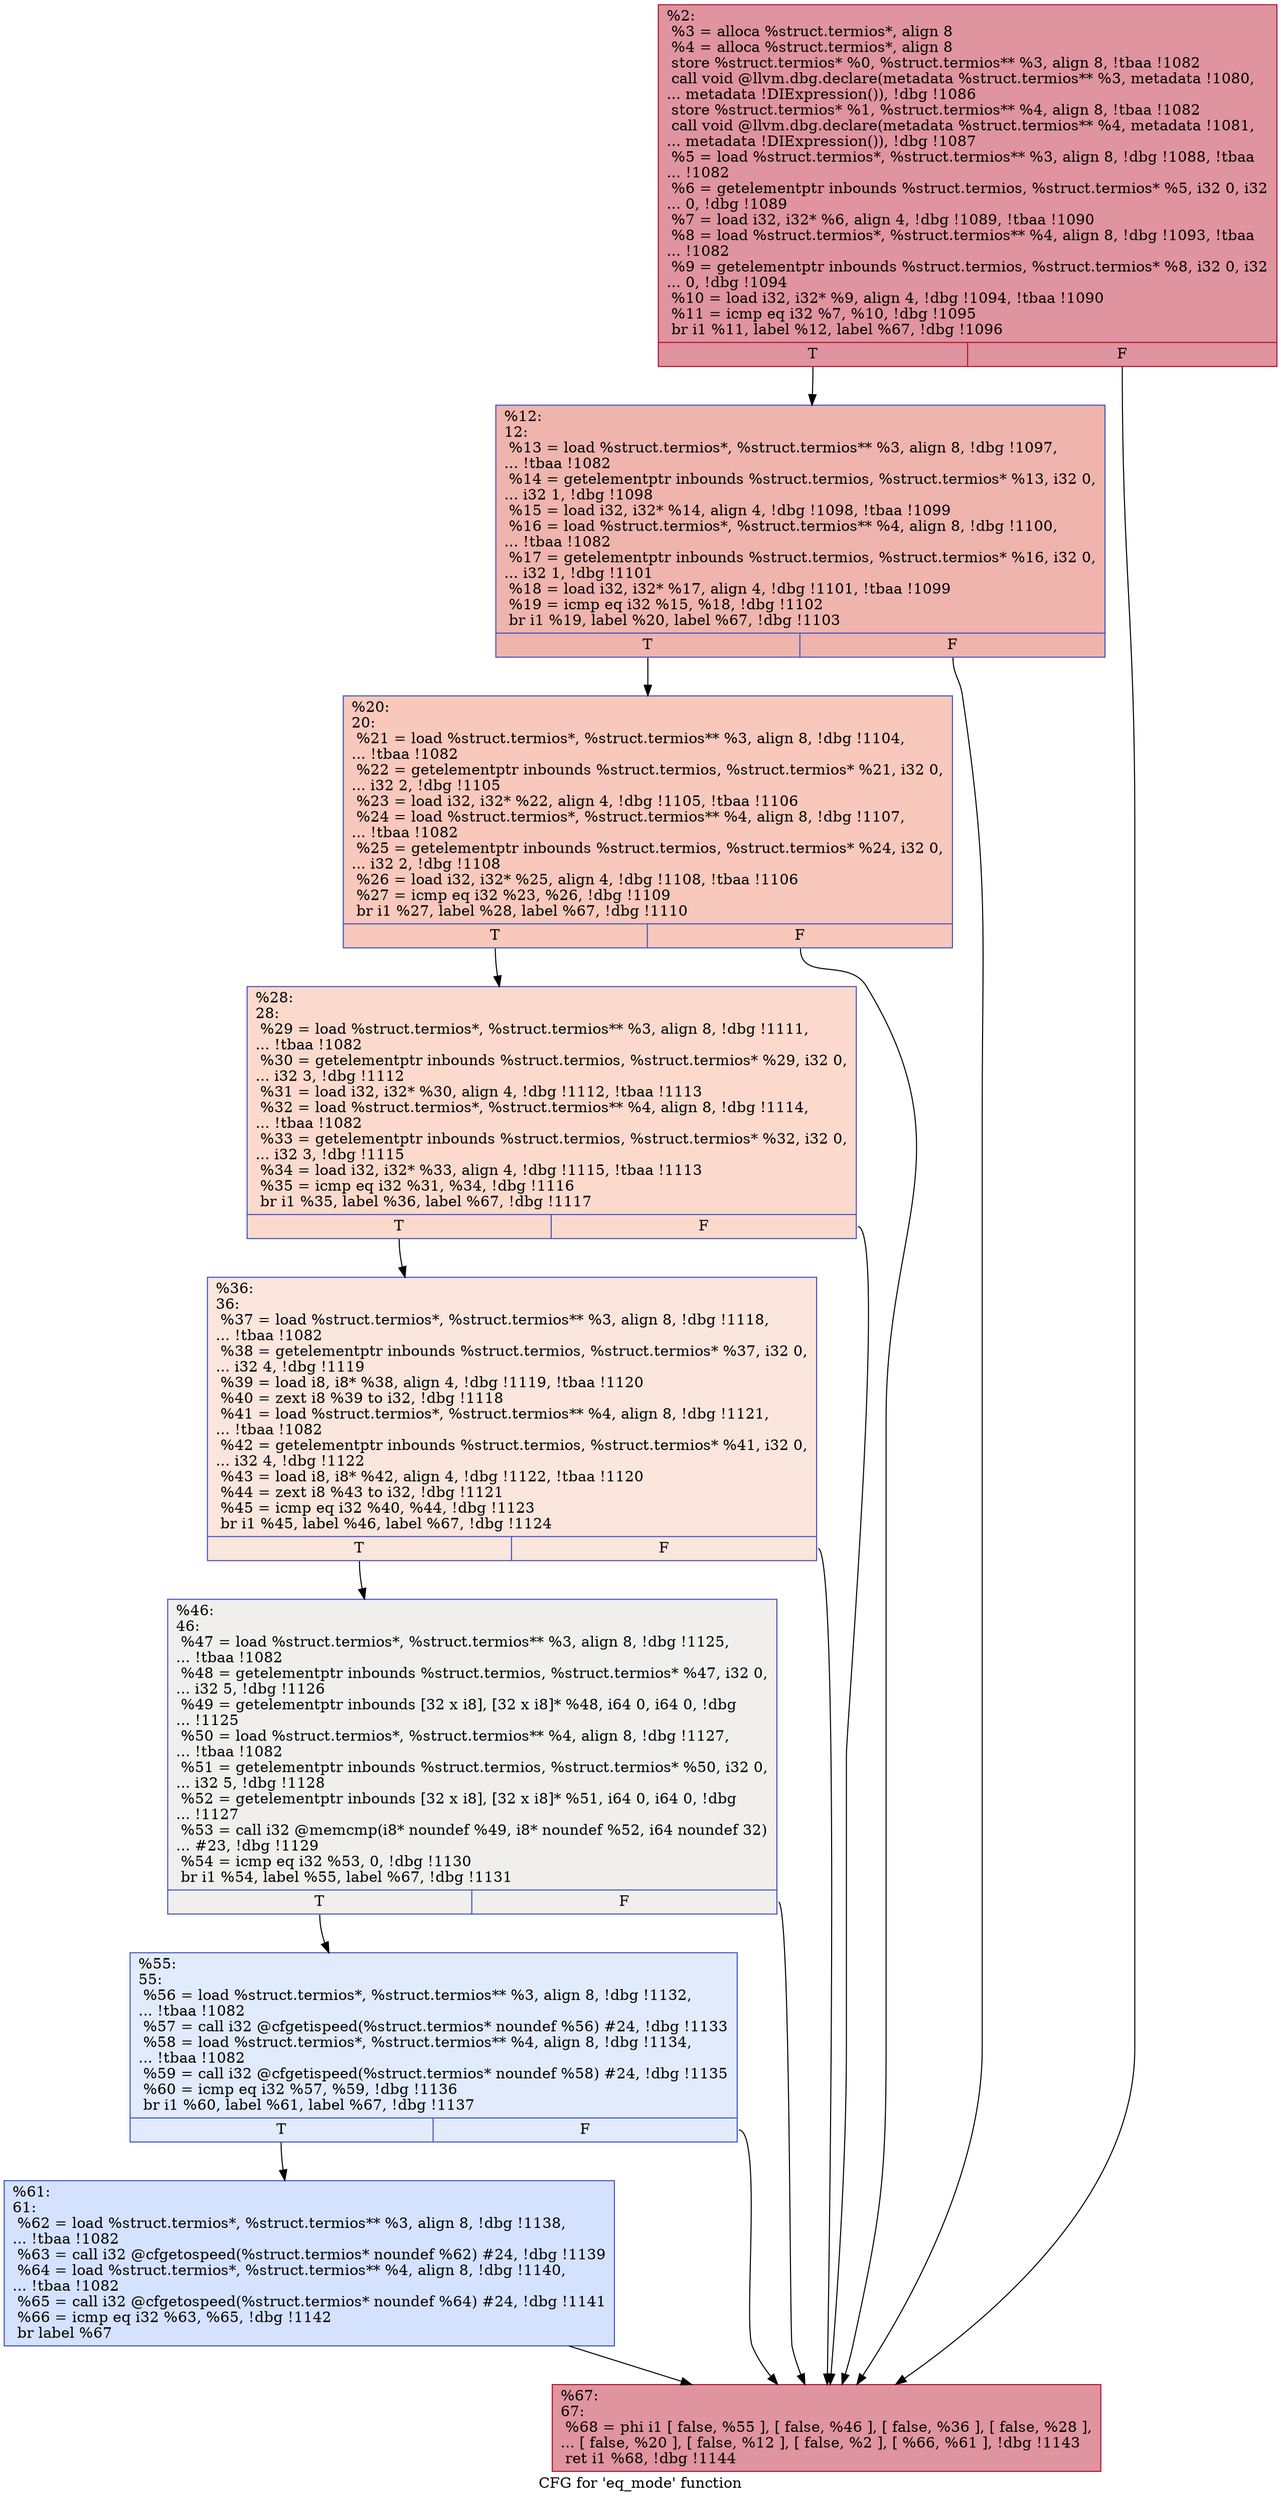 digraph "CFG for 'eq_mode' function" {
	label="CFG for 'eq_mode' function";

	Node0x1655cd0 [shape=record,color="#b70d28ff", style=filled, fillcolor="#b70d2870",label="{%2:\l  %3 = alloca %struct.termios*, align 8\l  %4 = alloca %struct.termios*, align 8\l  store %struct.termios* %0, %struct.termios** %3, align 8, !tbaa !1082\l  call void @llvm.dbg.declare(metadata %struct.termios** %3, metadata !1080,\l... metadata !DIExpression()), !dbg !1086\l  store %struct.termios* %1, %struct.termios** %4, align 8, !tbaa !1082\l  call void @llvm.dbg.declare(metadata %struct.termios** %4, metadata !1081,\l... metadata !DIExpression()), !dbg !1087\l  %5 = load %struct.termios*, %struct.termios** %3, align 8, !dbg !1088, !tbaa\l... !1082\l  %6 = getelementptr inbounds %struct.termios, %struct.termios* %5, i32 0, i32\l... 0, !dbg !1089\l  %7 = load i32, i32* %6, align 4, !dbg !1089, !tbaa !1090\l  %8 = load %struct.termios*, %struct.termios** %4, align 8, !dbg !1093, !tbaa\l... !1082\l  %9 = getelementptr inbounds %struct.termios, %struct.termios* %8, i32 0, i32\l... 0, !dbg !1094\l  %10 = load i32, i32* %9, align 4, !dbg !1094, !tbaa !1090\l  %11 = icmp eq i32 %7, %10, !dbg !1095\l  br i1 %11, label %12, label %67, !dbg !1096\l|{<s0>T|<s1>F}}"];
	Node0x1655cd0:s0 -> Node0x1655d20;
	Node0x1655cd0:s1 -> Node0x1655f50;
	Node0x1655d20 [shape=record,color="#3d50c3ff", style=filled, fillcolor="#d8564670",label="{%12:\l12:                                               \l  %13 = load %struct.termios*, %struct.termios** %3, align 8, !dbg !1097,\l... !tbaa !1082\l  %14 = getelementptr inbounds %struct.termios, %struct.termios* %13, i32 0,\l... i32 1, !dbg !1098\l  %15 = load i32, i32* %14, align 4, !dbg !1098, !tbaa !1099\l  %16 = load %struct.termios*, %struct.termios** %4, align 8, !dbg !1100,\l... !tbaa !1082\l  %17 = getelementptr inbounds %struct.termios, %struct.termios* %16, i32 0,\l... i32 1, !dbg !1101\l  %18 = load i32, i32* %17, align 4, !dbg !1101, !tbaa !1099\l  %19 = icmp eq i32 %15, %18, !dbg !1102\l  br i1 %19, label %20, label %67, !dbg !1103\l|{<s0>T|<s1>F}}"];
	Node0x1655d20:s0 -> Node0x1655d70;
	Node0x1655d20:s1 -> Node0x1655f50;
	Node0x1655d70 [shape=record,color="#3d50c3ff", style=filled, fillcolor="#ed836670",label="{%20:\l20:                                               \l  %21 = load %struct.termios*, %struct.termios** %3, align 8, !dbg !1104,\l... !tbaa !1082\l  %22 = getelementptr inbounds %struct.termios, %struct.termios* %21, i32 0,\l... i32 2, !dbg !1105\l  %23 = load i32, i32* %22, align 4, !dbg !1105, !tbaa !1106\l  %24 = load %struct.termios*, %struct.termios** %4, align 8, !dbg !1107,\l... !tbaa !1082\l  %25 = getelementptr inbounds %struct.termios, %struct.termios* %24, i32 0,\l... i32 2, !dbg !1108\l  %26 = load i32, i32* %25, align 4, !dbg !1108, !tbaa !1106\l  %27 = icmp eq i32 %23, %26, !dbg !1109\l  br i1 %27, label %28, label %67, !dbg !1110\l|{<s0>T|<s1>F}}"];
	Node0x1655d70:s0 -> Node0x1655dc0;
	Node0x1655d70:s1 -> Node0x1655f50;
	Node0x1655dc0 [shape=record,color="#3d50c3ff", style=filled, fillcolor="#f7ac8e70",label="{%28:\l28:                                               \l  %29 = load %struct.termios*, %struct.termios** %3, align 8, !dbg !1111,\l... !tbaa !1082\l  %30 = getelementptr inbounds %struct.termios, %struct.termios* %29, i32 0,\l... i32 3, !dbg !1112\l  %31 = load i32, i32* %30, align 4, !dbg !1112, !tbaa !1113\l  %32 = load %struct.termios*, %struct.termios** %4, align 8, !dbg !1114,\l... !tbaa !1082\l  %33 = getelementptr inbounds %struct.termios, %struct.termios* %32, i32 0,\l... i32 3, !dbg !1115\l  %34 = load i32, i32* %33, align 4, !dbg !1115, !tbaa !1113\l  %35 = icmp eq i32 %31, %34, !dbg !1116\l  br i1 %35, label %36, label %67, !dbg !1117\l|{<s0>T|<s1>F}}"];
	Node0x1655dc0:s0 -> Node0x1655e10;
	Node0x1655dc0:s1 -> Node0x1655f50;
	Node0x1655e10 [shape=record,color="#3d50c3ff", style=filled, fillcolor="#f3c7b170",label="{%36:\l36:                                               \l  %37 = load %struct.termios*, %struct.termios** %3, align 8, !dbg !1118,\l... !tbaa !1082\l  %38 = getelementptr inbounds %struct.termios, %struct.termios* %37, i32 0,\l... i32 4, !dbg !1119\l  %39 = load i8, i8* %38, align 4, !dbg !1119, !tbaa !1120\l  %40 = zext i8 %39 to i32, !dbg !1118\l  %41 = load %struct.termios*, %struct.termios** %4, align 8, !dbg !1121,\l... !tbaa !1082\l  %42 = getelementptr inbounds %struct.termios, %struct.termios* %41, i32 0,\l... i32 4, !dbg !1122\l  %43 = load i8, i8* %42, align 4, !dbg !1122, !tbaa !1120\l  %44 = zext i8 %43 to i32, !dbg !1121\l  %45 = icmp eq i32 %40, %44, !dbg !1123\l  br i1 %45, label %46, label %67, !dbg !1124\l|{<s0>T|<s1>F}}"];
	Node0x1655e10:s0 -> Node0x1655e60;
	Node0x1655e10:s1 -> Node0x1655f50;
	Node0x1655e60 [shape=record,color="#3d50c3ff", style=filled, fillcolor="#e0dbd870",label="{%46:\l46:                                               \l  %47 = load %struct.termios*, %struct.termios** %3, align 8, !dbg !1125,\l... !tbaa !1082\l  %48 = getelementptr inbounds %struct.termios, %struct.termios* %47, i32 0,\l... i32 5, !dbg !1126\l  %49 = getelementptr inbounds [32 x i8], [32 x i8]* %48, i64 0, i64 0, !dbg\l... !1125\l  %50 = load %struct.termios*, %struct.termios** %4, align 8, !dbg !1127,\l... !tbaa !1082\l  %51 = getelementptr inbounds %struct.termios, %struct.termios* %50, i32 0,\l... i32 5, !dbg !1128\l  %52 = getelementptr inbounds [32 x i8], [32 x i8]* %51, i64 0, i64 0, !dbg\l... !1127\l  %53 = call i32 @memcmp(i8* noundef %49, i8* noundef %52, i64 noundef 32)\l... #23, !dbg !1129\l  %54 = icmp eq i32 %53, 0, !dbg !1130\l  br i1 %54, label %55, label %67, !dbg !1131\l|{<s0>T|<s1>F}}"];
	Node0x1655e60:s0 -> Node0x1655eb0;
	Node0x1655e60:s1 -> Node0x1655f50;
	Node0x1655eb0 [shape=record,color="#3d50c3ff", style=filled, fillcolor="#bbd1f870",label="{%55:\l55:                                               \l  %56 = load %struct.termios*, %struct.termios** %3, align 8, !dbg !1132,\l... !tbaa !1082\l  %57 = call i32 @cfgetispeed(%struct.termios* noundef %56) #24, !dbg !1133\l  %58 = load %struct.termios*, %struct.termios** %4, align 8, !dbg !1134,\l... !tbaa !1082\l  %59 = call i32 @cfgetispeed(%struct.termios* noundef %58) #24, !dbg !1135\l  %60 = icmp eq i32 %57, %59, !dbg !1136\l  br i1 %60, label %61, label %67, !dbg !1137\l|{<s0>T|<s1>F}}"];
	Node0x1655eb0:s0 -> Node0x1655f00;
	Node0x1655eb0:s1 -> Node0x1655f50;
	Node0x1655f00 [shape=record,color="#3d50c3ff", style=filled, fillcolor="#9ebeff70",label="{%61:\l61:                                               \l  %62 = load %struct.termios*, %struct.termios** %3, align 8, !dbg !1138,\l... !tbaa !1082\l  %63 = call i32 @cfgetospeed(%struct.termios* noundef %62) #24, !dbg !1139\l  %64 = load %struct.termios*, %struct.termios** %4, align 8, !dbg !1140,\l... !tbaa !1082\l  %65 = call i32 @cfgetospeed(%struct.termios* noundef %64) #24, !dbg !1141\l  %66 = icmp eq i32 %63, %65, !dbg !1142\l  br label %67\l}"];
	Node0x1655f00 -> Node0x1655f50;
	Node0x1655f50 [shape=record,color="#b70d28ff", style=filled, fillcolor="#b70d2870",label="{%67:\l67:                                               \l  %68 = phi i1 [ false, %55 ], [ false, %46 ], [ false, %36 ], [ false, %28 ],\l... [ false, %20 ], [ false, %12 ], [ false, %2 ], [ %66, %61 ], !dbg !1143\l  ret i1 %68, !dbg !1144\l}"];
}
